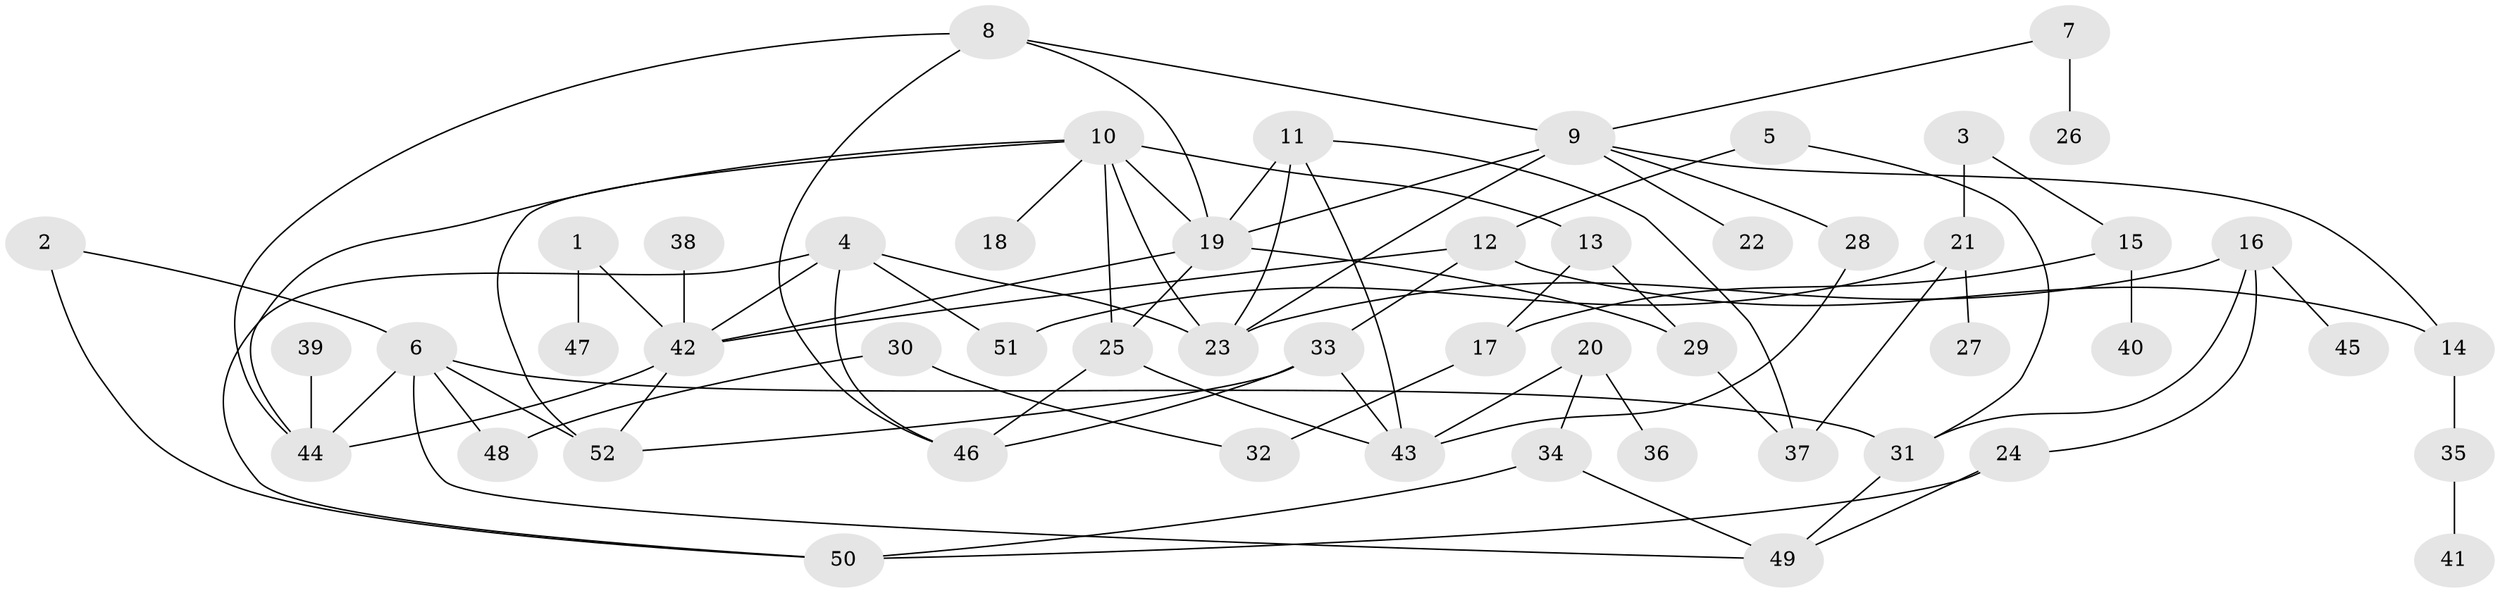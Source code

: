 // original degree distribution, {6: 0.0390625, 4: 0.125, 5: 0.0390625, 2: 0.265625, 3: 0.21875, 1: 0.296875, 8: 0.0078125, 7: 0.0078125}
// Generated by graph-tools (version 1.1) at 2025/36/03/04/25 23:36:01]
// undirected, 52 vertices, 81 edges
graph export_dot {
  node [color=gray90,style=filled];
  1;
  2;
  3;
  4;
  5;
  6;
  7;
  8;
  9;
  10;
  11;
  12;
  13;
  14;
  15;
  16;
  17;
  18;
  19;
  20;
  21;
  22;
  23;
  24;
  25;
  26;
  27;
  28;
  29;
  30;
  31;
  32;
  33;
  34;
  35;
  36;
  37;
  38;
  39;
  40;
  41;
  42;
  43;
  44;
  45;
  46;
  47;
  48;
  49;
  50;
  51;
  52;
  1 -- 42 [weight=1.0];
  1 -- 47 [weight=1.0];
  2 -- 6 [weight=2.0];
  2 -- 50 [weight=1.0];
  3 -- 15 [weight=1.0];
  3 -- 21 [weight=1.0];
  4 -- 23 [weight=1.0];
  4 -- 42 [weight=1.0];
  4 -- 46 [weight=1.0];
  4 -- 50 [weight=1.0];
  4 -- 51 [weight=1.0];
  5 -- 12 [weight=1.0];
  5 -- 31 [weight=1.0];
  6 -- 31 [weight=1.0];
  6 -- 44 [weight=1.0];
  6 -- 48 [weight=1.0];
  6 -- 49 [weight=1.0];
  6 -- 52 [weight=2.0];
  7 -- 9 [weight=1.0];
  7 -- 26 [weight=2.0];
  8 -- 9 [weight=1.0];
  8 -- 19 [weight=1.0];
  8 -- 44 [weight=1.0];
  8 -- 46 [weight=1.0];
  9 -- 14 [weight=1.0];
  9 -- 19 [weight=2.0];
  9 -- 22 [weight=1.0];
  9 -- 23 [weight=1.0];
  9 -- 28 [weight=1.0];
  10 -- 13 [weight=2.0];
  10 -- 18 [weight=1.0];
  10 -- 19 [weight=1.0];
  10 -- 23 [weight=1.0];
  10 -- 25 [weight=1.0];
  10 -- 44 [weight=1.0];
  10 -- 52 [weight=1.0];
  11 -- 19 [weight=1.0];
  11 -- 23 [weight=1.0];
  11 -- 37 [weight=1.0];
  11 -- 43 [weight=1.0];
  12 -- 14 [weight=1.0];
  12 -- 33 [weight=1.0];
  12 -- 42 [weight=1.0];
  13 -- 17 [weight=1.0];
  13 -- 29 [weight=1.0];
  14 -- 35 [weight=1.0];
  15 -- 17 [weight=1.0];
  15 -- 40 [weight=1.0];
  16 -- 23 [weight=1.0];
  16 -- 24 [weight=1.0];
  16 -- 31 [weight=1.0];
  16 -- 45 [weight=1.0];
  17 -- 32 [weight=1.0];
  19 -- 25 [weight=1.0];
  19 -- 29 [weight=1.0];
  19 -- 42 [weight=1.0];
  20 -- 34 [weight=1.0];
  20 -- 36 [weight=1.0];
  20 -- 43 [weight=1.0];
  21 -- 27 [weight=1.0];
  21 -- 37 [weight=1.0];
  21 -- 51 [weight=1.0];
  24 -- 49 [weight=1.0];
  24 -- 50 [weight=1.0];
  25 -- 43 [weight=1.0];
  25 -- 46 [weight=1.0];
  28 -- 43 [weight=1.0];
  29 -- 37 [weight=1.0];
  30 -- 32 [weight=1.0];
  30 -- 48 [weight=1.0];
  31 -- 49 [weight=1.0];
  33 -- 43 [weight=1.0];
  33 -- 46 [weight=1.0];
  33 -- 52 [weight=1.0];
  34 -- 49 [weight=1.0];
  34 -- 50 [weight=1.0];
  35 -- 41 [weight=1.0];
  38 -- 42 [weight=1.0];
  39 -- 44 [weight=1.0];
  42 -- 44 [weight=1.0];
  42 -- 52 [weight=1.0];
}
